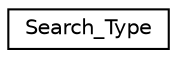 digraph "Graphical Class Hierarchy"
{
 // LATEX_PDF_SIZE
  edge [fontname="Helvetica",fontsize="10",labelfontname="Helvetica",labelfontsize="10"];
  node [fontname="Helvetica",fontsize="10",shape=record];
  rankdir="LR";
  Node0 [label="Search_Type",height=0.2,width=0.4,color="black", fillcolor="white", style="filled",URL="$class_search___type.html",tooltip=" "];
}
